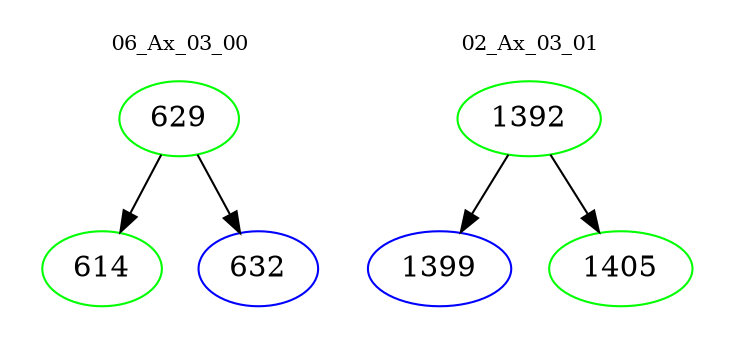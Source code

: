 digraph{
subgraph cluster_0 {
color = white
label = "06_Ax_03_00";
fontsize=10;
T0_629 [label="629", color="green"]
T0_629 -> T0_614 [color="black"]
T0_614 [label="614", color="green"]
T0_629 -> T0_632 [color="black"]
T0_632 [label="632", color="blue"]
}
subgraph cluster_1 {
color = white
label = "02_Ax_03_01";
fontsize=10;
T1_1392 [label="1392", color="green"]
T1_1392 -> T1_1399 [color="black"]
T1_1399 [label="1399", color="blue"]
T1_1392 -> T1_1405 [color="black"]
T1_1405 [label="1405", color="green"]
}
}

